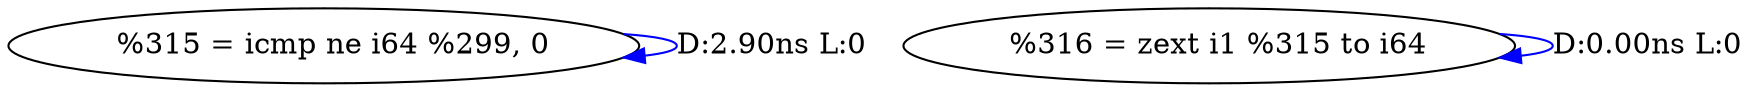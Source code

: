 digraph {
Node0x3d0ec90[label="  %315 = icmp ne i64 %299, 0"];
Node0x3d0ec90 -> Node0x3d0ec90[label="D:2.90ns L:0",color=blue];
Node0x3d0ed70[label="  %316 = zext i1 %315 to i64"];
Node0x3d0ed70 -> Node0x3d0ed70[label="D:0.00ns L:0",color=blue];
}
